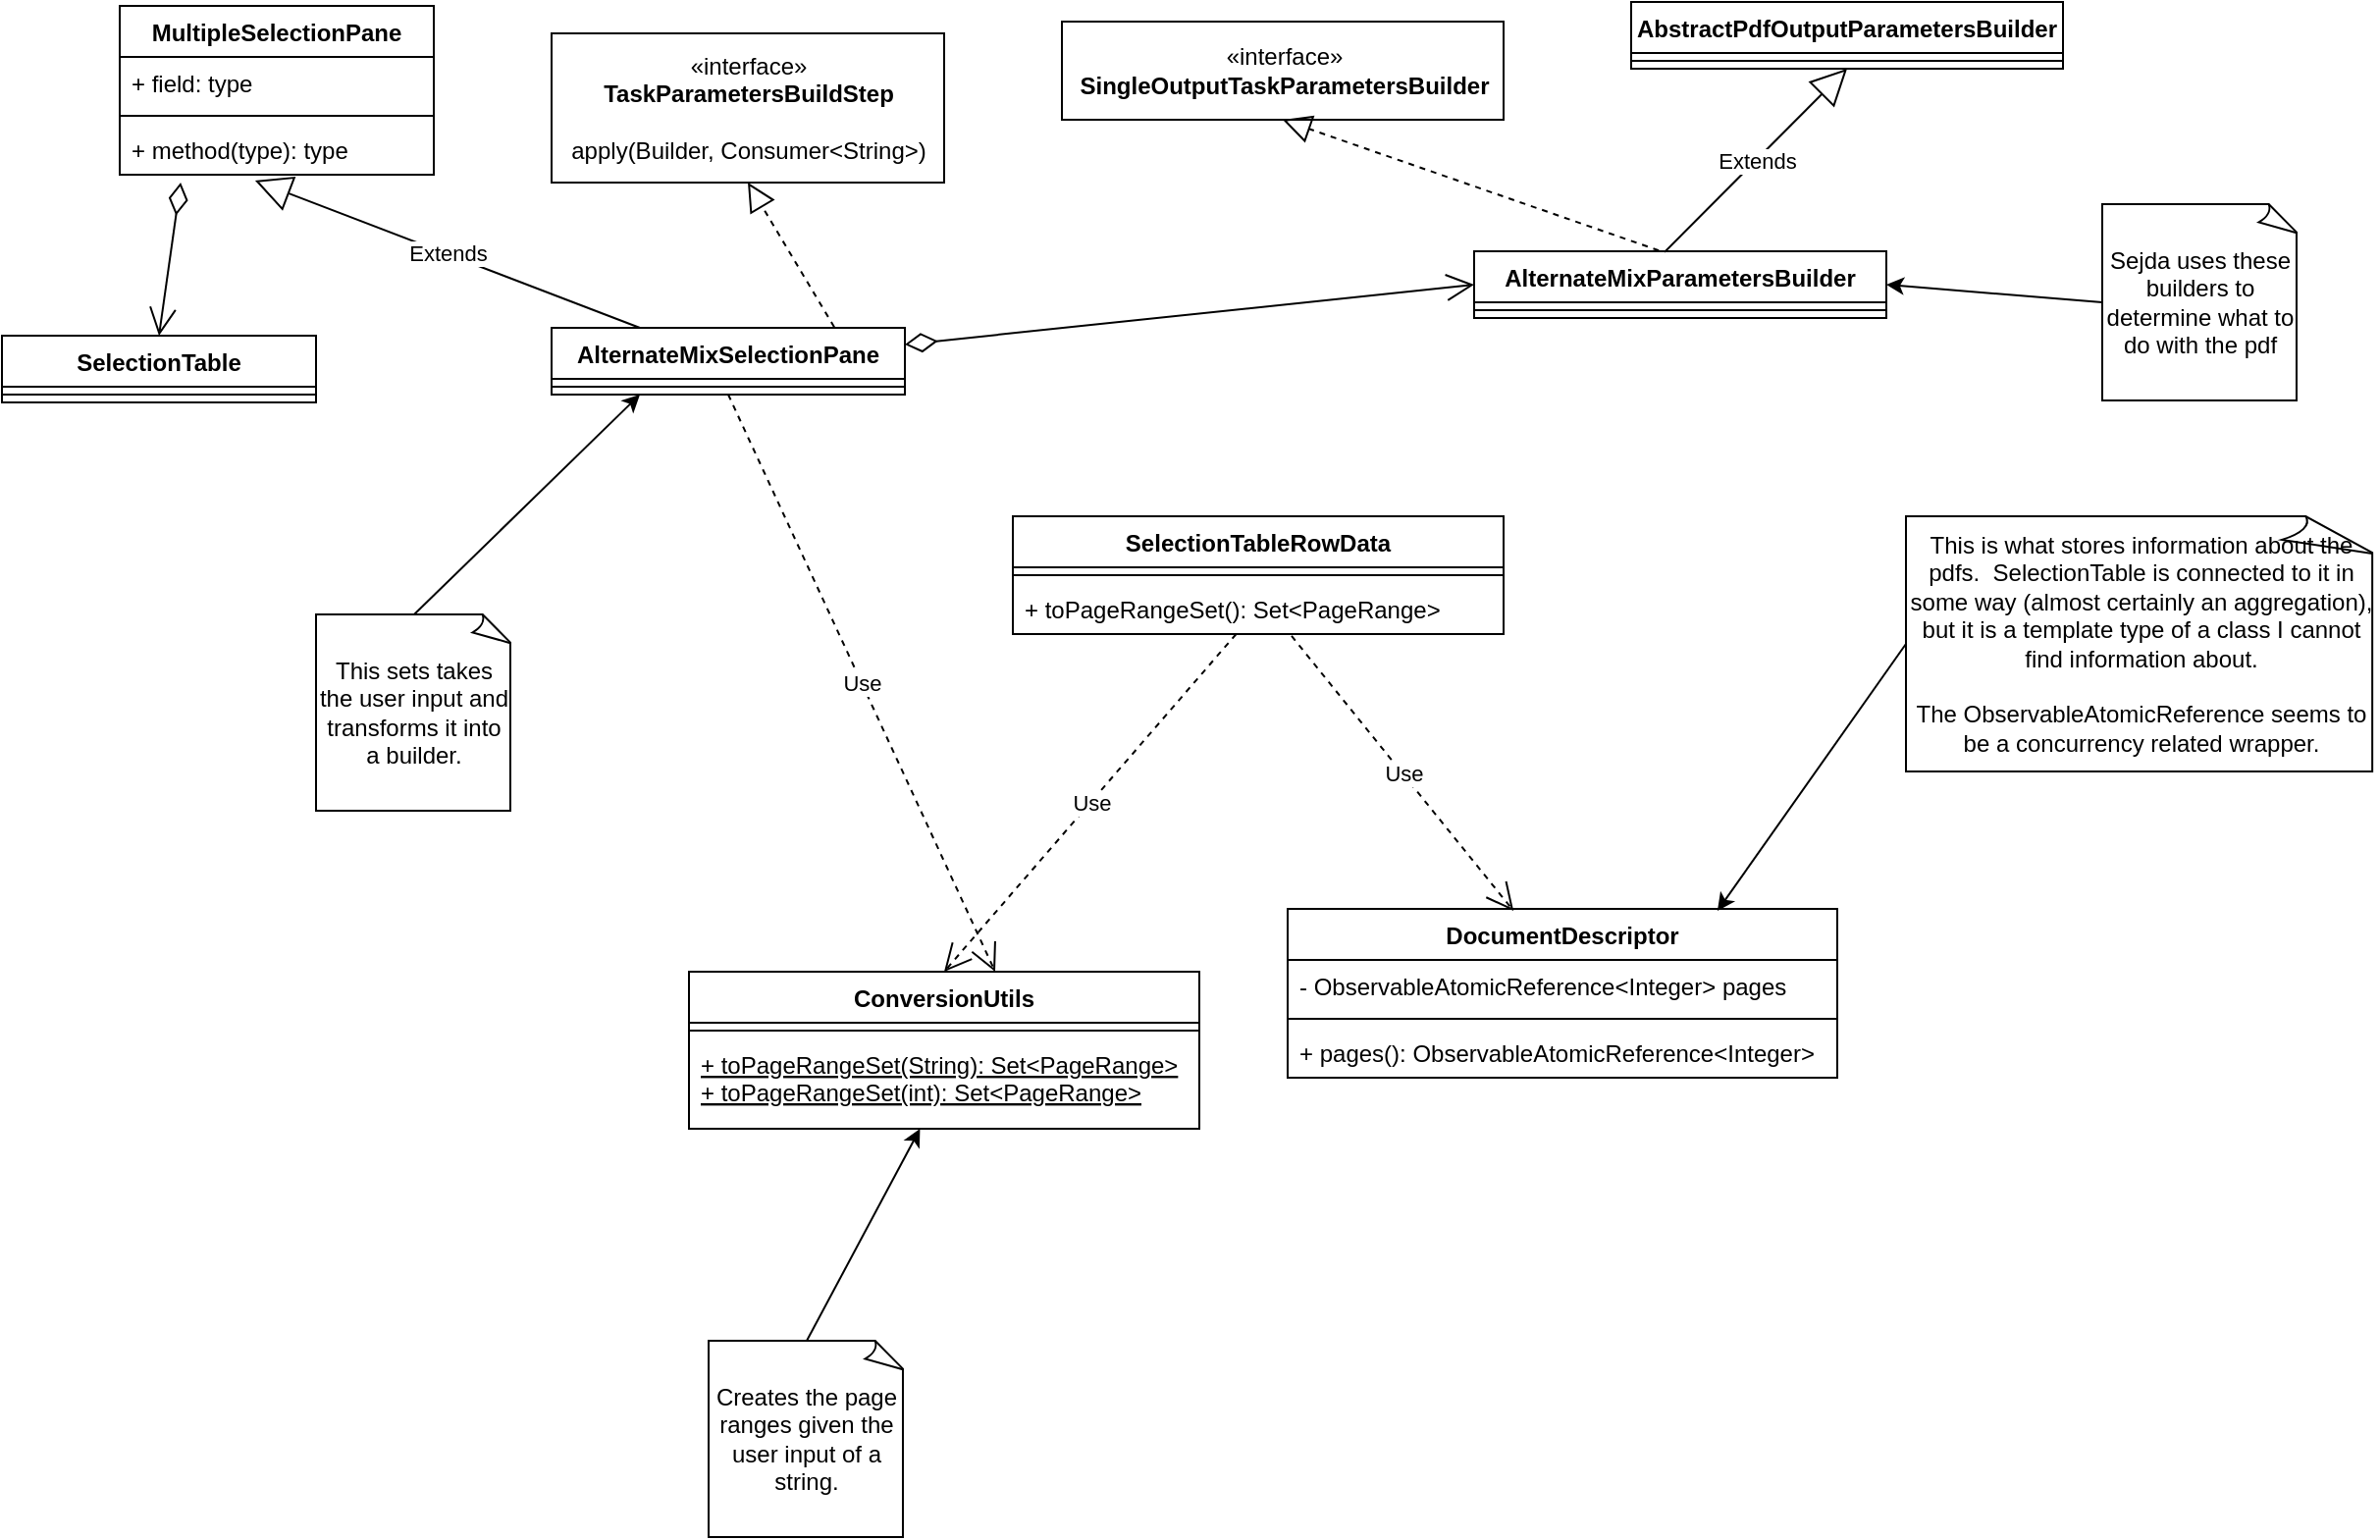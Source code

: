 <mxfile version="10.4.8" type="github"><diagram name="Page-1" id="929967ad-93f9-6ef4-fab6-5d389245f69c"><mxGraphModel dx="1394" dy="725" grid="1" gridSize="10" guides="1" tooltips="1" connect="1" arrows="1" fold="1" page="1" pageScale="1.5" pageWidth="1169" pageHeight="826" background="none" math="0" shadow="0"><root><mxCell id="0" style=";html=1;"/><mxCell id="1" style=";html=1;" parent="0"/><mxCell id="JC7nmYQ6PEICB20EiKwY-1" value="AlternateMixSelectionPane" style="swimlane;fontStyle=1;align=center;verticalAlign=top;childLayout=stackLayout;horizontal=1;startSize=26;horizontalStack=0;resizeParent=1;resizeParentMax=0;resizeLast=0;collapsible=1;marginBottom=0;" vertex="1" parent="1"><mxGeometry x="280" y="254" width="180" height="34" as="geometry"/></mxCell><mxCell id="JC7nmYQ6PEICB20EiKwY-3" value="" style="line;strokeWidth=1;fillColor=none;align=left;verticalAlign=middle;spacingTop=-1;spacingLeft=3;spacingRight=3;rotatable=0;labelPosition=right;points=[];portConstraint=eastwest;" vertex="1" parent="JC7nmYQ6PEICB20EiKwY-1"><mxGeometry y="26" width="180" height="8" as="geometry"/></mxCell><mxCell id="JC7nmYQ6PEICB20EiKwY-5" value="MultipleSelectionPane" style="swimlane;fontStyle=1;align=center;verticalAlign=top;childLayout=stackLayout;horizontal=1;startSize=26;horizontalStack=0;resizeParent=1;resizeParentMax=0;resizeLast=0;collapsible=1;marginBottom=0;" vertex="1" parent="1"><mxGeometry x="60" y="90" width="160" height="86" as="geometry"/></mxCell><mxCell id="JC7nmYQ6PEICB20EiKwY-6" value="+ field: type" style="text;strokeColor=none;fillColor=none;align=left;verticalAlign=top;spacingLeft=4;spacingRight=4;overflow=hidden;rotatable=0;points=[[0,0.5],[1,0.5]];portConstraint=eastwest;" vertex="1" parent="JC7nmYQ6PEICB20EiKwY-5"><mxGeometry y="26" width="160" height="26" as="geometry"/></mxCell><mxCell id="JC7nmYQ6PEICB20EiKwY-7" value="" style="line;strokeWidth=1;fillColor=none;align=left;verticalAlign=middle;spacingTop=-1;spacingLeft=3;spacingRight=3;rotatable=0;labelPosition=right;points=[];portConstraint=eastwest;" vertex="1" parent="JC7nmYQ6PEICB20EiKwY-5"><mxGeometry y="52" width="160" height="8" as="geometry"/></mxCell><mxCell id="JC7nmYQ6PEICB20EiKwY-8" value="+ method(type): type" style="text;strokeColor=none;fillColor=none;align=left;verticalAlign=top;spacingLeft=4;spacingRight=4;overflow=hidden;rotatable=0;points=[[0,0.5],[1,0.5]];portConstraint=eastwest;" vertex="1" parent="JC7nmYQ6PEICB20EiKwY-5"><mxGeometry y="60" width="160" height="26" as="geometry"/></mxCell><mxCell id="JC7nmYQ6PEICB20EiKwY-13" value="AlternateMixParametersBuilder" style="swimlane;fontStyle=1;align=center;verticalAlign=top;childLayout=stackLayout;horizontal=1;startSize=26;horizontalStack=0;resizeParent=1;resizeParentMax=0;resizeLast=0;collapsible=1;marginBottom=0;" vertex="1" parent="1"><mxGeometry x="750" y="215" width="210" height="34" as="geometry"/></mxCell><mxCell id="JC7nmYQ6PEICB20EiKwY-15" value="" style="line;strokeWidth=1;fillColor=none;align=left;verticalAlign=middle;spacingTop=-1;spacingLeft=3;spacingRight=3;rotatable=0;labelPosition=right;points=[];portConstraint=eastwest;" vertex="1" parent="JC7nmYQ6PEICB20EiKwY-13"><mxGeometry y="26" width="210" height="8" as="geometry"/></mxCell><mxCell id="JC7nmYQ6PEICB20EiKwY-21" value="ConversionUtils" style="swimlane;fontStyle=1;align=center;verticalAlign=top;childLayout=stackLayout;horizontal=1;startSize=26;horizontalStack=0;resizeParent=1;resizeParentMax=0;resizeLast=0;collapsible=1;marginBottom=0;" vertex="1" parent="1"><mxGeometry x="350" y="582" width="260" height="80" as="geometry"/></mxCell><mxCell id="JC7nmYQ6PEICB20EiKwY-23" value="" style="line;strokeWidth=1;fillColor=none;align=left;verticalAlign=middle;spacingTop=-1;spacingLeft=3;spacingRight=3;rotatable=0;labelPosition=right;points=[];portConstraint=eastwest;" vertex="1" parent="JC7nmYQ6PEICB20EiKwY-21"><mxGeometry y="26" width="260" height="8" as="geometry"/></mxCell><mxCell id="JC7nmYQ6PEICB20EiKwY-24" value="+ toPageRangeSet(String): Set&lt;PageRange&gt;&#10;+ toPageRangeSet(int): Set&lt;PageRange&gt;&#10;" style="text;strokeColor=none;fillColor=none;align=left;verticalAlign=top;spacingLeft=4;spacingRight=4;overflow=hidden;rotatable=0;points=[[0,0.5],[1,0.5]];portConstraint=eastwest;fontStyle=4" vertex="1" parent="JC7nmYQ6PEICB20EiKwY-21"><mxGeometry y="34" width="260" height="46" as="geometry"/></mxCell><mxCell id="JC7nmYQ6PEICB20EiKwY-37" value="AbstractPdfOutputParametersBuilder" style="swimlane;fontStyle=1;align=center;verticalAlign=top;childLayout=stackLayout;horizontal=1;startSize=26;horizontalStack=0;resizeParent=1;resizeParentMax=0;resizeLast=0;collapsible=1;marginBottom=0;" vertex="1" parent="1"><mxGeometry x="830" y="88" width="220" height="34" as="geometry"><mxRectangle x="360" y="387" width="230" height="26" as="alternateBounds"/></mxGeometry></mxCell><mxCell id="JC7nmYQ6PEICB20EiKwY-39" value="" style="line;strokeWidth=1;fillColor=none;align=left;verticalAlign=middle;spacingTop=-1;spacingLeft=3;spacingRight=3;rotatable=0;labelPosition=right;points=[];portConstraint=eastwest;" vertex="1" parent="JC7nmYQ6PEICB20EiKwY-37"><mxGeometry y="26" width="220" height="8" as="geometry"/></mxCell><mxCell id="JC7nmYQ6PEICB20EiKwY-41" value="SelectionTableRowData" style="swimlane;fontStyle=1;align=center;verticalAlign=top;childLayout=stackLayout;horizontal=1;startSize=26;horizontalStack=0;resizeParent=1;resizeParentMax=0;resizeLast=0;collapsible=1;marginBottom=0;" vertex="1" parent="1"><mxGeometry x="515" y="350" width="250" height="60" as="geometry"/></mxCell><mxCell id="JC7nmYQ6PEICB20EiKwY-43" value="" style="line;strokeWidth=1;fillColor=none;align=left;verticalAlign=middle;spacingTop=-1;spacingLeft=3;spacingRight=3;rotatable=0;labelPosition=right;points=[];portConstraint=eastwest;" vertex="1" parent="JC7nmYQ6PEICB20EiKwY-41"><mxGeometry y="26" width="250" height="8" as="geometry"/></mxCell><mxCell id="JC7nmYQ6PEICB20EiKwY-44" value="+ toPageRangeSet(): Set&lt;PageRange&gt;" style="text;strokeColor=none;fillColor=none;align=left;verticalAlign=top;spacingLeft=4;spacingRight=4;overflow=hidden;rotatable=0;points=[[0,0.5],[1,0.5]];portConstraint=eastwest;" vertex="1" parent="JC7nmYQ6PEICB20EiKwY-41"><mxGeometry y="34" width="250" height="26" as="geometry"/></mxCell><mxCell id="JC7nmYQ6PEICB20EiKwY-45" value="SelectionTable" style="swimlane;fontStyle=1;align=center;verticalAlign=top;childLayout=stackLayout;horizontal=1;startSize=26;horizontalStack=0;resizeParent=1;resizeParentMax=0;resizeLast=0;collapsible=1;marginBottom=0;" vertex="1" parent="1"><mxGeometry y="258" width="160" height="34" as="geometry"/></mxCell><mxCell id="JC7nmYQ6PEICB20EiKwY-47" value="" style="line;strokeWidth=1;fillColor=none;align=left;verticalAlign=middle;spacingTop=-1;spacingLeft=3;spacingRight=3;rotatable=0;labelPosition=right;points=[];portConstraint=eastwest;" vertex="1" parent="JC7nmYQ6PEICB20EiKwY-45"><mxGeometry y="26" width="160" height="8" as="geometry"/></mxCell><mxCell id="JC7nmYQ6PEICB20EiKwY-54" value="Extends" style="endArrow=block;endSize=16;endFill=0;html=1;exitX=0.25;exitY=0;exitDx=0;exitDy=0;entryX=0.431;entryY=1.115;entryDx=0;entryDy=0;entryPerimeter=0;" edge="1" parent="1" source="JC7nmYQ6PEICB20EiKwY-1" target="JC7nmYQ6PEICB20EiKwY-8"><mxGeometry width="160" relative="1" as="geometry"><mxPoint x="140" y="770" as="sourcePoint"/><mxPoint x="90" y="260" as="targetPoint"/></mxGeometry></mxCell><mxCell id="JC7nmYQ6PEICB20EiKwY-55" value="«interface»&lt;br&gt;&lt;b&gt;TaskParametersBuildStep&lt;br&gt;&lt;/b&gt;&lt;br&gt;apply(Builder, Consumer&amp;lt;String&amp;gt;)&lt;br&gt;" style="html=1;" vertex="1" parent="1"><mxGeometry x="280" y="104" width="200" height="76" as="geometry"/></mxCell><mxCell id="JC7nmYQ6PEICB20EiKwY-56" value="" style="endArrow=block;dashed=1;endFill=0;endSize=12;html=1;entryX=0.5;entryY=1;entryDx=0;entryDy=0;exitX=0.8;exitY=-0.012;exitDx=0;exitDy=0;exitPerimeter=0;" edge="1" parent="1" source="JC7nmYQ6PEICB20EiKwY-1" target="JC7nmYQ6PEICB20EiKwY-55"><mxGeometry width="160" relative="1" as="geometry"><mxPoint x="220" y="404" as="sourcePoint"/><mxPoint x="380" y="404" as="targetPoint"/></mxGeometry></mxCell><mxCell id="JC7nmYQ6PEICB20EiKwY-57" value="Extends" style="endArrow=block;endSize=16;endFill=0;html=1;exitX=0.462;exitY=0.012;exitDx=0;exitDy=0;entryX=0.5;entryY=1;entryDx=0;entryDy=0;exitPerimeter=0;" edge="1" parent="1" source="JC7nmYQ6PEICB20EiKwY-13" target="JC7nmYQ6PEICB20EiKwY-37"><mxGeometry width="160" relative="1" as="geometry"><mxPoint x="761" y="224.5" as="sourcePoint"/><mxPoint x="911" y="175" as="targetPoint"/></mxGeometry></mxCell><mxCell id="JC7nmYQ6PEICB20EiKwY-58" value="«interface»&lt;br&gt;&lt;b&gt;SingleOutputTaskParametersBuilder&lt;/b&gt;&lt;br&gt;" style="html=1;" vertex="1" parent="1"><mxGeometry x="540" y="98" width="225" height="50" as="geometry"/></mxCell><mxCell id="JC7nmYQ6PEICB20EiKwY-59" value="" style="endArrow=block;dashed=1;endFill=0;endSize=12;html=1;entryX=0.5;entryY=1;entryDx=0;entryDy=0;exitX=0.448;exitY=-0.012;exitDx=0;exitDy=0;exitPerimeter=0;" edge="1" parent="1" source="JC7nmYQ6PEICB20EiKwY-13" target="JC7nmYQ6PEICB20EiKwY-58"><mxGeometry width="160" relative="1" as="geometry"><mxPoint x="828" y="-50" as="sourcePoint"/><mxPoint x="903" y="-135" as="targetPoint"/></mxGeometry></mxCell><mxCell id="JC7nmYQ6PEICB20EiKwY-60" value="Use" style="endArrow=open;endSize=12;dashed=1;html=1;entryX=0.5;entryY=0;entryDx=0;entryDy=0;" edge="1" parent="1" source="JC7nmYQ6PEICB20EiKwY-44" target="JC7nmYQ6PEICB20EiKwY-21"><mxGeometry width="160" relative="1" as="geometry"><mxPoint x="420" y="1110" as="sourcePoint"/><mxPoint x="580" y="1110" as="targetPoint"/></mxGeometry></mxCell><mxCell id="JC7nmYQ6PEICB20EiKwY-61" value="1" style="endArrow=open;html=1;endSize=12;startArrow=diamondThin;startSize=14;startFill=0;align=left;verticalAlign=bottom;exitX=0.194;exitY=1.154;exitDx=0;exitDy=0;exitPerimeter=0;entryX=0.5;entryY=0;entryDx=0;entryDy=0;noLabel=1;fontColor=none;" edge="1" parent="1" source="JC7nmYQ6PEICB20EiKwY-8" target="JC7nmYQ6PEICB20EiKwY-45"><mxGeometry x="-1" y="3" relative="1" as="geometry"><mxPoint x="30" y="552.5" as="sourcePoint"/><mxPoint x="190" y="552.5" as="targetPoint"/></mxGeometry></mxCell><mxCell id="JC7nmYQ6PEICB20EiKwY-64" value="1" style="endArrow=open;html=1;endSize=12;startArrow=diamondThin;startSize=14;startFill=0;align=left;verticalAlign=bottom;exitX=1;exitY=0.25;exitDx=0;exitDy=0;entryX=0;entryY=0.5;entryDx=0;entryDy=0;noLabel=1;fontColor=none;" edge="1" parent="1" source="JC7nmYQ6PEICB20EiKwY-1" target="JC7nmYQ6PEICB20EiKwY-13"><mxGeometry x="-1" y="3" relative="1" as="geometry"><mxPoint x="461" y="308" as="sourcePoint"/><mxPoint x="747" y="266" as="targetPoint"/></mxGeometry></mxCell><mxCell id="JC7nmYQ6PEICB20EiKwY-65" value="Use" style="endArrow=open;endSize=12;dashed=1;html=1;entryX=0.6;entryY=0;entryDx=0;entryDy=0;exitX=0.5;exitY=1;exitDx=0;exitDy=0;entryPerimeter=0;" edge="1" parent="1" source="JC7nmYQ6PEICB20EiKwY-1" target="JC7nmYQ6PEICB20EiKwY-21"><mxGeometry width="160" relative="1" as="geometry"><mxPoint x="368" y="340" as="sourcePoint"/><mxPoint x="490" y="592" as="targetPoint"/></mxGeometry></mxCell><mxCell id="JC7nmYQ6PEICB20EiKwY-66" value="DocumentDescriptor" style="swimlane;fontStyle=1;align=center;verticalAlign=top;childLayout=stackLayout;horizontal=1;startSize=26;horizontalStack=0;resizeParent=1;resizeParentMax=0;resizeLast=0;collapsible=1;marginBottom=0;fontColor=none;" vertex="1" parent="1"><mxGeometry x="655" y="550" width="280" height="86" as="geometry"/></mxCell><mxCell id="JC7nmYQ6PEICB20EiKwY-67" value="- ObservableAtomicReference&lt;Integer&gt; pages" style="text;strokeColor=none;fillColor=none;align=left;verticalAlign=top;spacingLeft=4;spacingRight=4;overflow=hidden;rotatable=0;points=[[0,0.5],[1,0.5]];portConstraint=eastwest;" vertex="1" parent="JC7nmYQ6PEICB20EiKwY-66"><mxGeometry y="26" width="280" height="26" as="geometry"/></mxCell><mxCell id="JC7nmYQ6PEICB20EiKwY-68" value="" style="line;strokeWidth=1;fillColor=none;align=left;verticalAlign=middle;spacingTop=-1;spacingLeft=3;spacingRight=3;rotatable=0;labelPosition=right;points=[];portConstraint=eastwest;" vertex="1" parent="JC7nmYQ6PEICB20EiKwY-66"><mxGeometry y="52" width="280" height="8" as="geometry"/></mxCell><mxCell id="JC7nmYQ6PEICB20EiKwY-69" value="+ pages(): ObservableAtomicReference&lt;Integer&gt;" style="text;strokeColor=none;fillColor=none;align=left;verticalAlign=top;spacingLeft=4;spacingRight=4;overflow=hidden;rotatable=0;points=[[0,0.5],[1,0.5]];portConstraint=eastwest;" vertex="1" parent="JC7nmYQ6PEICB20EiKwY-66"><mxGeometry y="60" width="280" height="26" as="geometry"/></mxCell><mxCell id="JC7nmYQ6PEICB20EiKwY-70" value="Use" style="endArrow=open;endSize=12;dashed=1;html=1;entryX=0.411;entryY=0.012;entryDx=0;entryDy=0;exitX=0.568;exitY=1.038;exitDx=0;exitDy=0;exitPerimeter=0;entryPerimeter=0;" edge="1" parent="1" source="JC7nmYQ6PEICB20EiKwY-44" target="JC7nmYQ6PEICB20EiKwY-66"><mxGeometry width="160" relative="1" as="geometry"><mxPoint x="638.757" y="420" as="sourcePoint"/><mxPoint x="490" y="592" as="targetPoint"/></mxGeometry></mxCell><mxCell id="JC7nmYQ6PEICB20EiKwY-72" style="edgeStyle=none;rounded=0;orthogonalLoop=1;jettySize=auto;html=1;exitX=0;exitY=0.5;exitDx=0;exitDy=0;exitPerimeter=0;entryX=1;entryY=0.5;entryDx=0;entryDy=0;fontColor=none;" edge="1" parent="1" source="JC7nmYQ6PEICB20EiKwY-71" target="JC7nmYQ6PEICB20EiKwY-13"><mxGeometry relative="1" as="geometry"/></mxCell><mxCell id="JC7nmYQ6PEICB20EiKwY-71" value="Sejda uses these builders to determine what to do with the pdf" style="whiteSpace=wrap;html=1;shape=mxgraph.basic.document;fontColor=none;" vertex="1" parent="1"><mxGeometry x="1070" y="191" width="100" height="100" as="geometry"/></mxCell><mxCell id="JC7nmYQ6PEICB20EiKwY-74" style="edgeStyle=none;rounded=0;orthogonalLoop=1;jettySize=auto;html=1;exitX=0.5;exitY=0;exitDx=0;exitDy=0;exitPerimeter=0;entryX=0.25;entryY=1;entryDx=0;entryDy=0;fontColor=none;" edge="1" parent="1" source="JC7nmYQ6PEICB20EiKwY-73" target="JC7nmYQ6PEICB20EiKwY-1"><mxGeometry relative="1" as="geometry"/></mxCell><mxCell id="JC7nmYQ6PEICB20EiKwY-73" value="This sets takes the user input and transforms it into a builder." style="whiteSpace=wrap;html=1;shape=mxgraph.basic.document;fontColor=none;" vertex="1" parent="1"><mxGeometry x="160" y="400" width="100" height="100" as="geometry"/></mxCell><mxCell id="JC7nmYQ6PEICB20EiKwY-76" style="edgeStyle=none;rounded=0;orthogonalLoop=1;jettySize=auto;html=1;exitX=0;exitY=0.5;exitDx=0;exitDy=0;exitPerimeter=0;entryX=0.782;entryY=0.012;entryDx=0;entryDy=0;fontColor=none;entryPerimeter=0;" edge="1" parent="1" source="JC7nmYQ6PEICB20EiKwY-75" target="JC7nmYQ6PEICB20EiKwY-66"><mxGeometry relative="1" as="geometry"/></mxCell><mxCell id="JC7nmYQ6PEICB20EiKwY-75" value="This is what stores information about the pdfs.&amp;nbsp; SelectionTable is connected to it in some way (almost certainly an aggregation), but it is a template type of a class I cannot find information about.&lt;br&gt;&lt;br&gt;The ObservableAtomicReference seems to be a concurrency related wrapper.&lt;br&gt;" style="whiteSpace=wrap;html=1;shape=mxgraph.basic.document;fontColor=none;" vertex="1" parent="1"><mxGeometry x="970" y="350" width="240" height="130" as="geometry"/></mxCell><mxCell id="JC7nmYQ6PEICB20EiKwY-78" style="edgeStyle=none;rounded=0;orthogonalLoop=1;jettySize=auto;html=1;exitX=0.5;exitY=0;exitDx=0;exitDy=0;exitPerimeter=0;fontColor=none;" edge="1" parent="1" source="JC7nmYQ6PEICB20EiKwY-77" target="JC7nmYQ6PEICB20EiKwY-24"><mxGeometry relative="1" as="geometry"/></mxCell><mxCell id="JC7nmYQ6PEICB20EiKwY-77" value="Creates the page ranges given the user input of a string." style="whiteSpace=wrap;html=1;shape=mxgraph.basic.document;fontColor=none;" vertex="1" parent="1"><mxGeometry x="360" y="770" width="100" height="100" as="geometry"/></mxCell></root></mxGraphModel></diagram></mxfile>